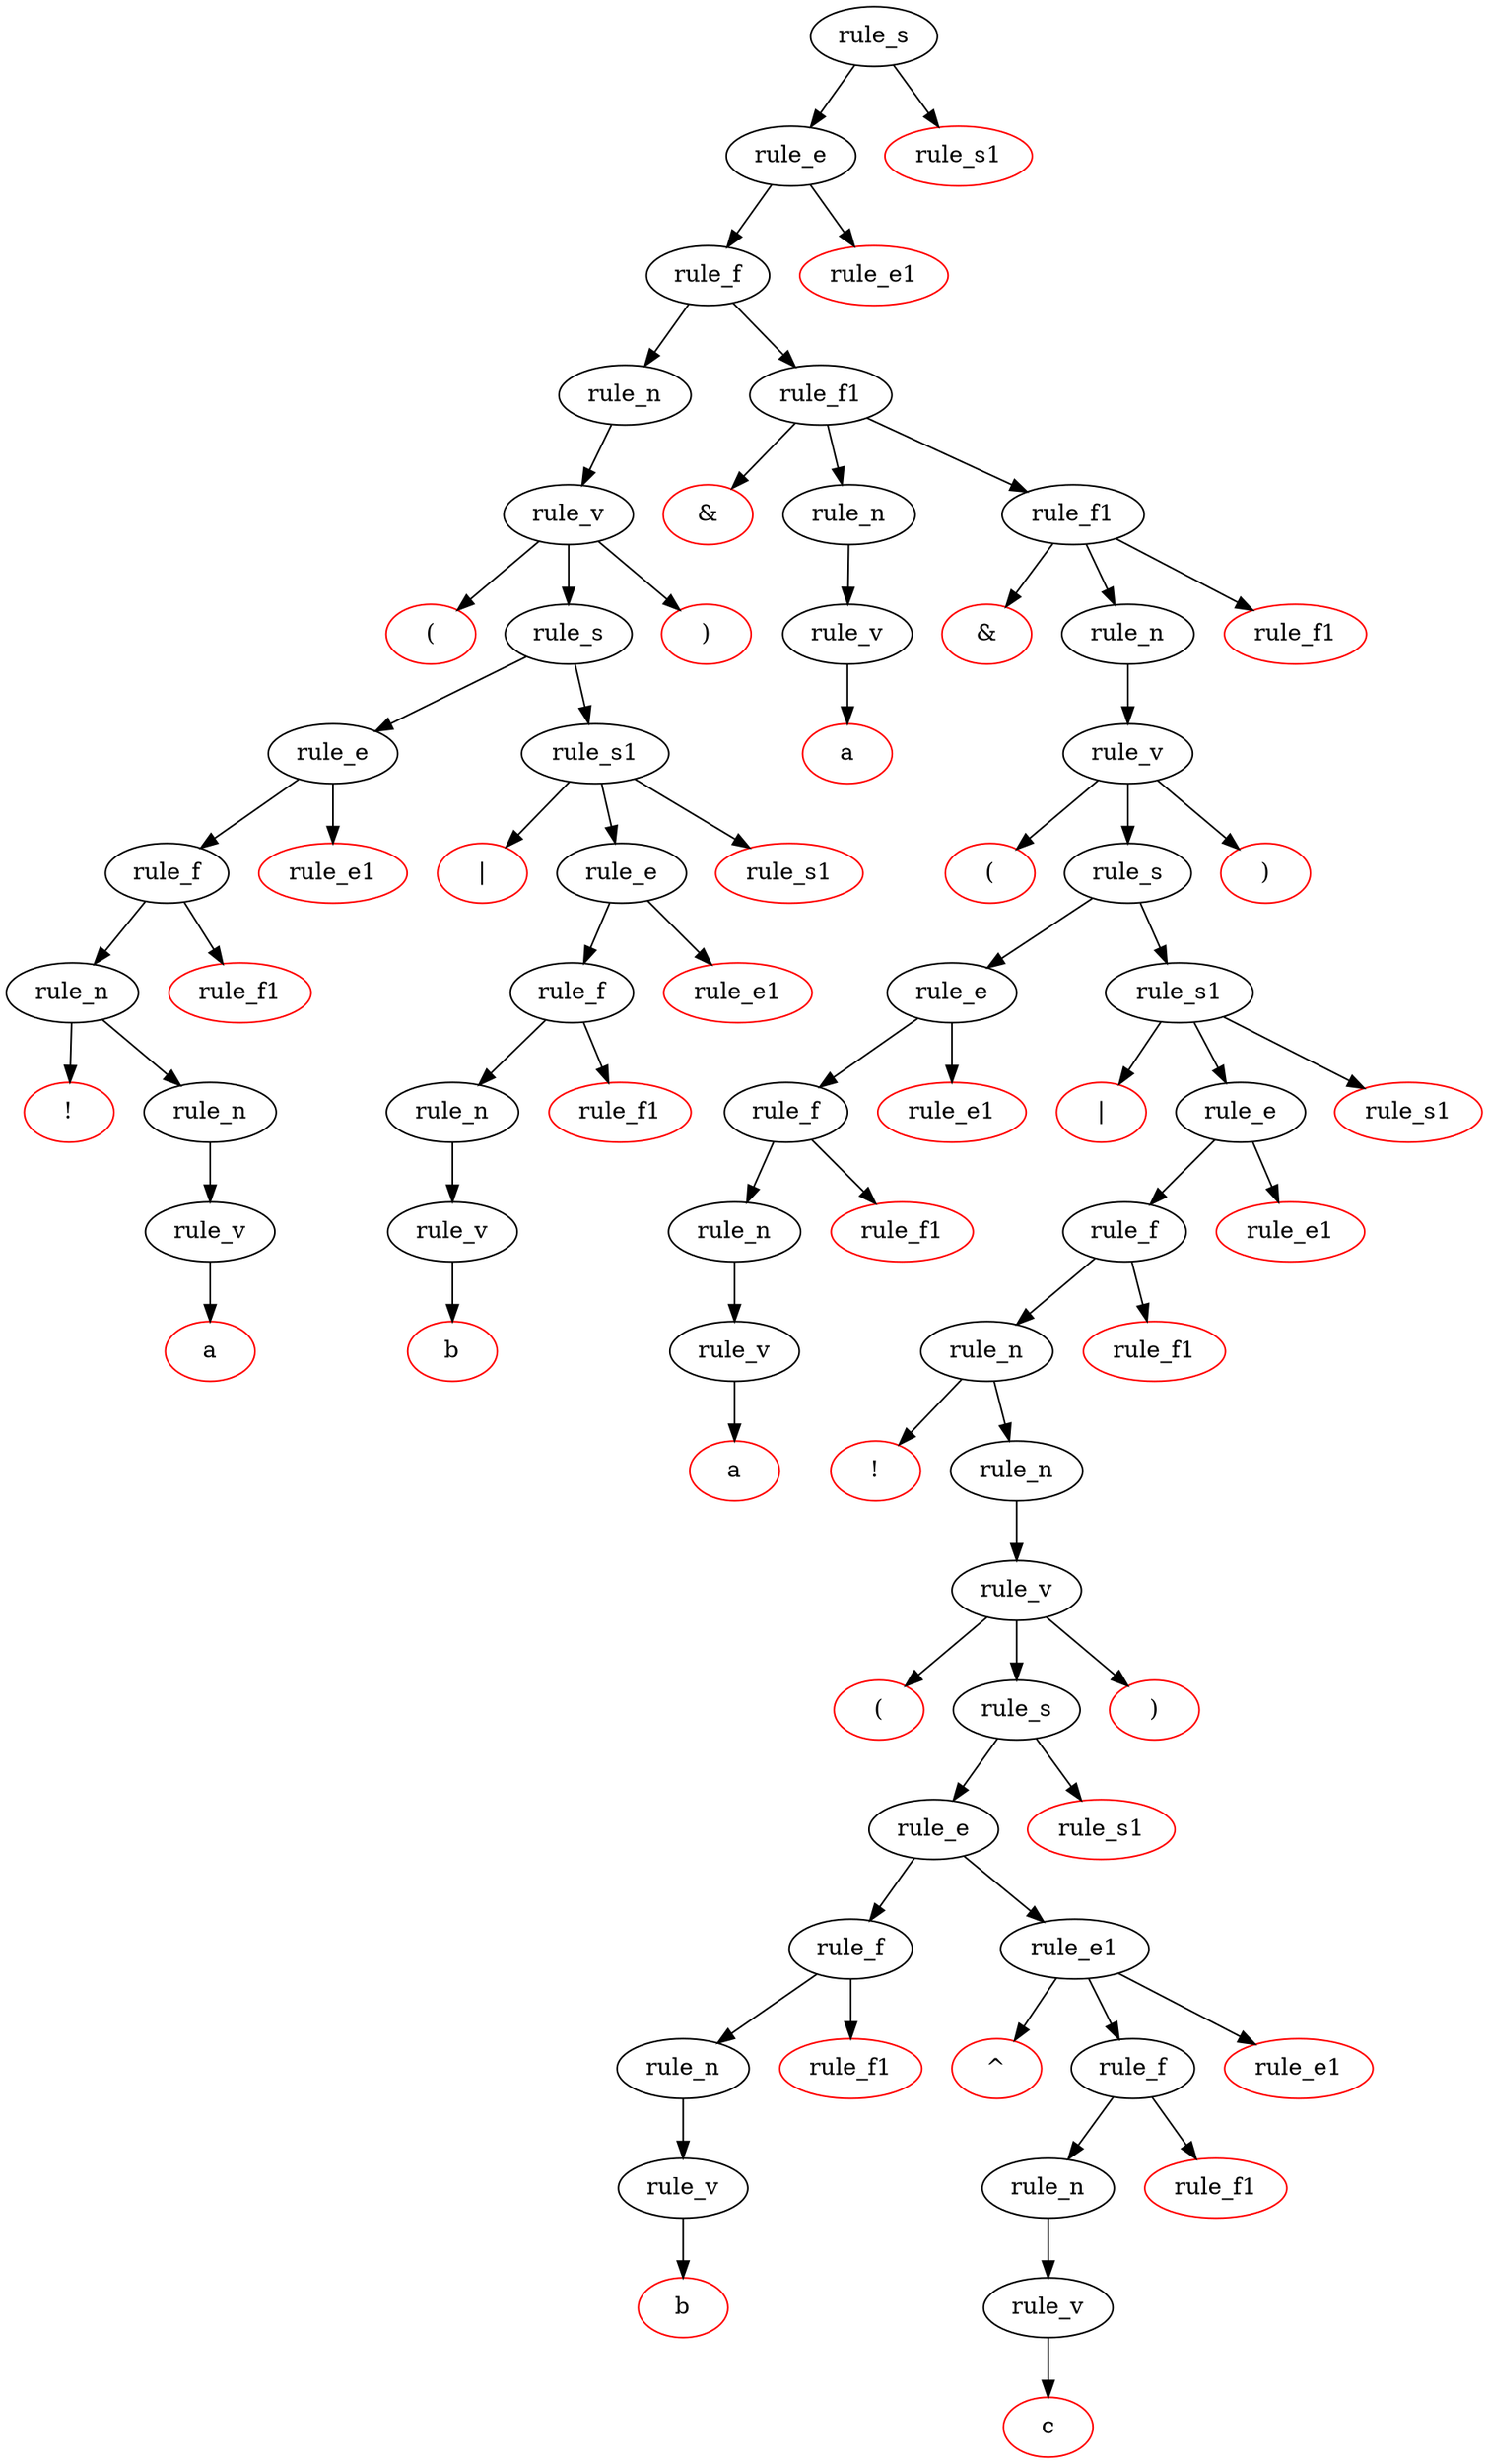 digraph TreePascal {
2084435065 [label="rule_s"];
2084435065 -> {1996181658, 1494279232};
1996181658 [label="rule_e"];
1996181658 -> {1650967483, 87285178};
1650967483 [label="rule_f"];
1650967483 -> {610998173, 2047329716};
610998173 [label="rule_n"];
610998173 -> {648129364};
648129364 [label="rule_v"];
648129364 -> {1029991479, 1104106489, 94438417};
1029991479 [label="(", color=red];
1029991479 -> {};
1104106489 [label="rule_s"];
1104106489 -> {787604730, 812265671};
787604730 [label="rule_e"];
787604730 -> {193064360, 109961541};
193064360 [label="rule_f"];
193064360 -> {670700378, 1190654826};
670700378 [label="rule_n"];
670700378 -> {1109371569, 728890494};
1109371569 [label="!", color=red];
1109371569 -> {};
728890494 [label="rule_n"];
728890494 -> {1558600329};
1558600329 [label="rule_v"];
1558600329 -> {636718812};
636718812 [label="a", color=red];
636718812 -> {};
1190654826 [label="rule_f1", color=red];
1190654826 -> {};
109961541 [label="rule_e1", color=red];
109961541 -> {};
812265671 [label="rule_s1"];
812265671 -> {445051633, 1051754451, 1349277854};
445051633 [label="|", color=red];
445051633 -> {};
1051754451 [label="rule_e"];
1051754451 -> {1775282465, 1147985808};
1775282465 [label="rule_f"];
1775282465 -> {2040495657, 1267032364};
2040495657 [label="rule_n"];
2040495657 -> {661672156};
661672156 [label="rule_v"];
661672156 -> {96639997};
96639997 [label="b", color=red];
96639997 -> {};
1267032364 [label="rule_f1", color=red];
1267032364 -> {};
1147985808 [label="rule_e1", color=red];
1147985808 -> {};
1349277854 [label="rule_s1", color=red];
1349277854 -> {};
94438417 [label=")", color=red];
94438417 -> {};
2047329716 [label="rule_f1"];
2047329716 -> {128893786, 1732398722, 1108411398};
128893786 [label="&", color=red];
128893786 -> {};
1732398722 [label="rule_n"];
1732398722 -> {1394438858};
1394438858 [label="rule_v"];
1394438858 -> {584634336};
584634336 [label="a", color=red];
584634336 -> {};
1108411398 [label="rule_f1"];
1108411398 -> {1469821799, 501263526, 626202354};
1469821799 [label="&", color=red];
1469821799 -> {};
501263526 [label="rule_n"];
501263526 -> {1099983479};
1099983479 [label="rule_v"];
1099983479 -> {1268447657, 1401420256, 1851691492};
1268447657 [label="(", color=red];
1268447657 -> {};
1401420256 [label="rule_s"];
1401420256 -> {752848266, 815033865};
752848266 [label="rule_e"];
752848266 -> {1555093762, 1190900417};
1555093762 [label="rule_f"];
1555093762 -> {379110473, 99550389};
379110473 [label="rule_n"];
379110473 -> {1598924227};
1598924227 [label="rule_v"];
1598924227 -> {1144748369};
1144748369 [label="a", color=red];
1144748369 -> {};
99550389 [label="rule_f1", color=red];
99550389 -> {};
1190900417 [label="rule_e1", color=red];
1190900417 -> {};
815033865 [label="rule_s1"];
815033865 -> {340870931, 1768305536, 1530388690};
340870931 [label="|", color=red];
340870931 -> {};
1768305536 [label="rule_e"];
1768305536 -> {1146743572, 1512981843};
1146743572 [label="rule_f"];
1146743572 -> {42768293, 1717159510};
42768293 [label="rule_n"];
42768293 -> {1834188994, 1174361318};
1834188994 [label="!", color=red];
1834188994 -> {};
1174361318 [label="rule_n"];
1174361318 -> {589873731};
589873731 [label="rule_v"];
589873731 -> {200006406, 2052001577, 1160264930};
200006406 [label="(", color=red];
200006406 -> {};
2052001577 [label="rule_s"];
2052001577 -> {544724190, 1972439101};
544724190 [label="rule_e"];
544724190 -> {2007328737, 1936628443};
2007328737 [label="rule_f"];
2007328737 -> {1830908236, 277630005};
1830908236 [label="rule_n"];
1830908236 -> {1288354730};
1288354730 [label="rule_v"];
1288354730 -> {1274370218};
1274370218 [label="b", color=red];
1274370218 -> {};
277630005 [label="rule_f1", color=red];
277630005 -> {};
1936628443 [label="rule_e1"];
1936628443 -> {758705033, 1604839423, 1177096266};
758705033 [label="^", color=red];
758705033 -> {};
1604839423 [label="rule_f"];
1604839423 -> {670576685, 1299641336};
670576685 [label="rule_n"];
670576685 -> {764308918};
764308918 [label="rule_v"];
764308918 -> {598446861};
598446861 [label="c", color=red];
598446861 -> {};
1299641336 [label="rule_f1", color=red];
1299641336 -> {};
1177096266 [label="rule_e1", color=red];
1177096266 -> {};
1972439101 [label="rule_s1", color=red];
1972439101 -> {};
1160264930 [label=")", color=red];
1160264930 -> {};
1717159510 [label="rule_f1", color=red];
1717159510 -> {};
1512981843 [label="rule_e1", color=red];
1512981843 -> {};
1530388690 [label="rule_s1", color=red];
1530388690 -> {};
1851691492 [label=")", color=red];
1851691492 -> {};
626202354 [label="rule_f1", color=red];
626202354 -> {};
87285178 [label="rule_e1", color=red];
87285178 -> {};
1494279232 [label="rule_s1", color=red];
1494279232 -> {};

}
